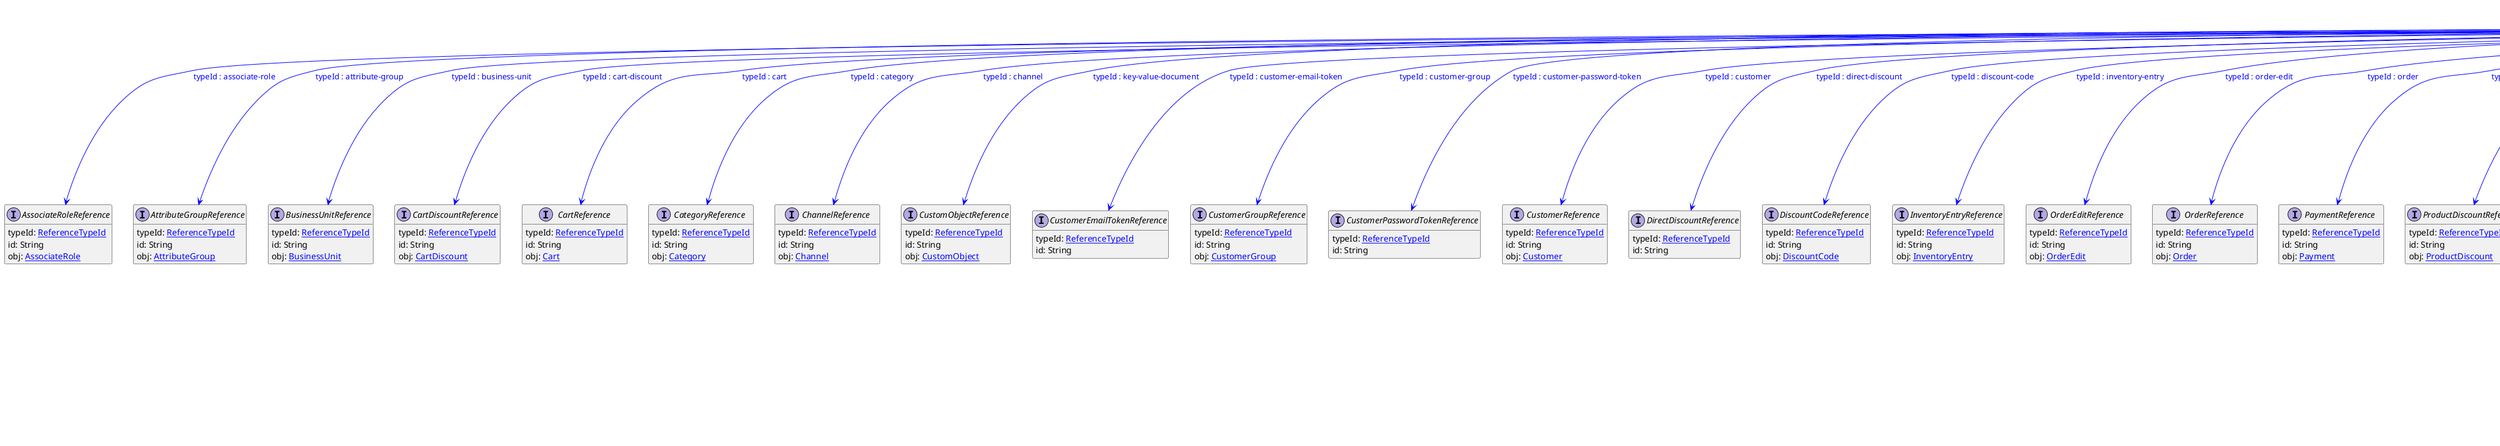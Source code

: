 @startuml

hide empty fields
hide empty methods
legend
|= |= line |
|<back:black>   </back>| inheritance |
|<back:green>   </back>| property reference |
|<back:blue>   </back>| discriminated class |
endlegend
interface Reference [[Reference.svg]]  {
    typeId: [[ReferenceTypeId.svg ReferenceTypeId]]
    id: String
}


interface AssociateRoleReference [[AssociateRoleReference.svg]]  {
    typeId: [[ReferenceTypeId.svg ReferenceTypeId]]
    id: String
    obj: [[AssociateRole.svg AssociateRole]]
}
interface AttributeGroupReference [[AttributeGroupReference.svg]]  {
    typeId: [[ReferenceTypeId.svg ReferenceTypeId]]
    id: String
    obj: [[AttributeGroup.svg AttributeGroup]]
}
interface BusinessUnitReference [[BusinessUnitReference.svg]]  {
    typeId: [[ReferenceTypeId.svg ReferenceTypeId]]
    id: String
    obj: [[BusinessUnit.svg BusinessUnit]]
}
interface CartDiscountReference [[CartDiscountReference.svg]]  {
    typeId: [[ReferenceTypeId.svg ReferenceTypeId]]
    id: String
    obj: [[CartDiscount.svg CartDiscount]]
}
interface CartReference [[CartReference.svg]]  {
    typeId: [[ReferenceTypeId.svg ReferenceTypeId]]
    id: String
    obj: [[Cart.svg Cart]]
}
interface CategoryReference [[CategoryReference.svg]]  {
    typeId: [[ReferenceTypeId.svg ReferenceTypeId]]
    id: String
    obj: [[Category.svg Category]]
}
interface ChannelReference [[ChannelReference.svg]]  {
    typeId: [[ReferenceTypeId.svg ReferenceTypeId]]
    id: String
    obj: [[Channel.svg Channel]]
}
interface CustomObjectReference [[CustomObjectReference.svg]]  {
    typeId: [[ReferenceTypeId.svg ReferenceTypeId]]
    id: String
    obj: [[CustomObject.svg CustomObject]]
}
interface CustomerEmailTokenReference [[CustomerEmailTokenReference.svg]]  {
    typeId: [[ReferenceTypeId.svg ReferenceTypeId]]
    id: String
}
interface CustomerGroupReference [[CustomerGroupReference.svg]]  {
    typeId: [[ReferenceTypeId.svg ReferenceTypeId]]
    id: String
    obj: [[CustomerGroup.svg CustomerGroup]]
}
interface CustomerPasswordTokenReference [[CustomerPasswordTokenReference.svg]]  {
    typeId: [[ReferenceTypeId.svg ReferenceTypeId]]
    id: String
}
interface CustomerReference [[CustomerReference.svg]]  {
    typeId: [[ReferenceTypeId.svg ReferenceTypeId]]
    id: String
    obj: [[Customer.svg Customer]]
}
interface DirectDiscountReference [[DirectDiscountReference.svg]]  {
    typeId: [[ReferenceTypeId.svg ReferenceTypeId]]
    id: String
}
interface DiscountCodeReference [[DiscountCodeReference.svg]]  {
    typeId: [[ReferenceTypeId.svg ReferenceTypeId]]
    id: String
    obj: [[DiscountCode.svg DiscountCode]]
}
interface InventoryEntryReference [[InventoryEntryReference.svg]]  {
    typeId: [[ReferenceTypeId.svg ReferenceTypeId]]
    id: String
    obj: [[InventoryEntry.svg InventoryEntry]]
}
interface OrderEditReference [[OrderEditReference.svg]]  {
    typeId: [[ReferenceTypeId.svg ReferenceTypeId]]
    id: String
    obj: [[OrderEdit.svg OrderEdit]]
}
interface OrderReference [[OrderReference.svg]]  {
    typeId: [[ReferenceTypeId.svg ReferenceTypeId]]
    id: String
    obj: [[Order.svg Order]]
}
interface PaymentReference [[PaymentReference.svg]]  {
    typeId: [[ReferenceTypeId.svg ReferenceTypeId]]
    id: String
    obj: [[Payment.svg Payment]]
}
interface ProductDiscountReference [[ProductDiscountReference.svg]]  {
    typeId: [[ReferenceTypeId.svg ReferenceTypeId]]
    id: String
    obj: [[ProductDiscount.svg ProductDiscount]]
}
interface ProductReference [[ProductReference.svg]]  {
    typeId: [[ReferenceTypeId.svg ReferenceTypeId]]
    id: String
    obj: [[Product.svg Product]]
}
interface ProductSelectionReference [[ProductSelectionReference.svg]]  {
    typeId: [[ReferenceTypeId.svg ReferenceTypeId]]
    id: String
    obj: [[ProductSelection.svg ProductSelection]]
}
interface ProductTypeReference [[ProductTypeReference.svg]]  {
    typeId: [[ReferenceTypeId.svg ReferenceTypeId]]
    id: String
    obj: [[ProductType.svg ProductType]]
}
interface QuoteReference [[QuoteReference.svg]]  {
    typeId: [[ReferenceTypeId.svg ReferenceTypeId]]
    id: String
    obj: [[Quote.svg Quote]]
}
interface QuoteRequestReference [[QuoteRequestReference.svg]]  {
    typeId: [[ReferenceTypeId.svg ReferenceTypeId]]
    id: String
    obj: [[QuoteRequest.svg QuoteRequest]]
}
interface ReviewReference [[ReviewReference.svg]]  {
    typeId: [[ReferenceTypeId.svg ReferenceTypeId]]
    id: String
    obj: [[Review.svg Review]]
}
interface ShippingMethodReference [[ShippingMethodReference.svg]]  {
    typeId: [[ReferenceTypeId.svg ReferenceTypeId]]
    id: String
    obj: [[ShippingMethod.svg ShippingMethod]]
}
interface ShoppingListReference [[ShoppingListReference.svg]]  {
    typeId: [[ReferenceTypeId.svg ReferenceTypeId]]
    id: String
    obj: [[ShoppingList.svg ShoppingList]]
}
interface StagedQuoteReference [[StagedQuoteReference.svg]]  {
    typeId: [[ReferenceTypeId.svg ReferenceTypeId]]
    id: String
    obj: [[StagedQuote.svg StagedQuote]]
}
interface StandalonePriceReference [[StandalonePriceReference.svg]]  {
    typeId: [[ReferenceTypeId.svg ReferenceTypeId]]
    id: String
    obj: [[StandalonePrice.svg StandalonePrice]]
}
interface StateReference [[StateReference.svg]]  {
    typeId: [[ReferenceTypeId.svg ReferenceTypeId]]
    id: String
    obj: [[State.svg State]]
}
interface StoreReference [[StoreReference.svg]]  {
    typeId: [[ReferenceTypeId.svg ReferenceTypeId]]
    id: String
    obj: [[Store.svg Store]]
}
interface TaxCategoryReference [[TaxCategoryReference.svg]]  {
    typeId: [[ReferenceTypeId.svg ReferenceTypeId]]
    id: String
    obj: [[TaxCategory.svg TaxCategory]]
}
interface TypeReference [[TypeReference.svg]]  {
    typeId: [[ReferenceTypeId.svg ReferenceTypeId]]
    id: String
    obj: [[Type.svg Type]]
}
interface ZoneReference [[ZoneReference.svg]]  {
    typeId: [[ReferenceTypeId.svg ReferenceTypeId]]
    id: String
    obj: [[Zone.svg Zone]]
}
interface CartDiscount [[CartDiscount.svg]]  {
    id: String
    version: Long
    createdAt: DateTime
    lastModifiedAt: DateTime
    lastModifiedBy: [[LastModifiedBy.svg LastModifiedBy]]
    createdBy: [[CreatedBy.svg CreatedBy]]
    name: [[LocalizedString.svg LocalizedString]]
    key: String
    description: [[LocalizedString.svg LocalizedString]]
    value: [[CartDiscountValue.svg CartDiscountValue]]
    cartPredicate: String
    target: [[CartDiscountTarget.svg CartDiscountTarget]]
    sortOrder: String
    stores: [[StoreKeyReference.svg List<StoreKeyReference>]]
    isActive: Boolean
    validFrom: DateTime
    validUntil: DateTime
    requiresDiscountCode: Boolean
    references: [[Reference.svg List<Reference>]]
    stackingMode: [[StackingMode.svg StackingMode]]
    custom: [[CustomFields.svg CustomFields]]
}
interface DiscountCode [[DiscountCode.svg]]  {
    id: String
    version: Long
    createdAt: DateTime
    lastModifiedAt: DateTime
    key: String
    lastModifiedBy: [[LastModifiedBy.svg LastModifiedBy]]
    createdBy: [[CreatedBy.svg CreatedBy]]
    name: [[LocalizedString.svg LocalizedString]]
    description: [[LocalizedString.svg LocalizedString]]
    code: String
    cartDiscounts: [[CartDiscountReference.svg List<CartDiscountReference>]]
    cartPredicate: String
    isActive: Boolean
    references: [[Reference.svg List<Reference>]]
    maxApplications: Long
    maxApplicationsPerCustomer: Long
    custom: [[CustomFields.svg CustomFields]]
    groups: [[String.svg List<String>]]
    validFrom: DateTime
    validUntil: DateTime
    applicationVersion: Long
}
interface ProductDiscount [[ProductDiscount.svg]]  {
    id: String
    version: Long
    createdAt: DateTime
    lastModifiedAt: DateTime
    lastModifiedBy: [[LastModifiedBy.svg LastModifiedBy]]
    createdBy: [[CreatedBy.svg CreatedBy]]
    name: [[LocalizedString.svg LocalizedString]]
    key: String
    description: [[LocalizedString.svg LocalizedString]]
    value: [[ProductDiscountValue.svg ProductDiscountValue]]
    predicate: String
    sortOrder: String
    isActive: Boolean
    references: [[Reference.svg List<Reference>]]
    validFrom: DateTime
    validUntil: DateTime
}
interface DiscountedLineItemPortion [[DiscountedLineItemPortion.svg]]  {
    discount: [[Reference.svg Reference]]
    discountedAmount: [[TypedMoney.svg TypedMoney]]
}
interface DuplicateFieldWithConflictingResourceError [[DuplicateFieldWithConflictingResourceError.svg]]  {
    code: String
    message: String
    field: String
    duplicateValue: [[Object.svg Object]]
    conflictingResource: [[Reference.svg Reference]]
}
interface GraphQLDuplicateFieldWithConflictingResourceError [[GraphQLDuplicateFieldWithConflictingResourceError.svg]]  {
    code: String
    field: String
    duplicateValue: [[Object.svg Object]]
    conflictingResource: [[Reference.svg Reference]]
}
interface ExtensionInput [[ExtensionInput.svg]]  {
    action: [[ExtensionAction.svg ExtensionAction]]
    resource: [[Reference.svg Reference]]
}
interface Message [[Message.svg]]  {
    id: String
    version: Long
    createdAt: DateTime
    lastModifiedAt: DateTime
    lastModifiedBy: [[LastModifiedBy.svg LastModifiedBy]]
    createdBy: [[CreatedBy.svg CreatedBy]]
    sequenceNumber: Long
    resource: [[Reference.svg Reference]]
    resourceVersion: Long
    type: String
    resourceUserProvidedIdentifiers: [[UserProvidedIdentifiers.svg UserProvidedIdentifiers]]
}
interface ReviewRatingSetMessage [[ReviewRatingSetMessage.svg]]  {
    id: String
    version: Long
    createdAt: DateTime
    lastModifiedAt: DateTime
    lastModifiedBy: [[LastModifiedBy.svg LastModifiedBy]]
    createdBy: [[CreatedBy.svg CreatedBy]]
    sequenceNumber: Long
    resource: [[Reference.svg Reference]]
    resourceVersion: Long
    type: String
    resourceUserProvidedIdentifiers: [[UserProvidedIdentifiers.svg UserProvidedIdentifiers]]
    oldRating: Double
    newRating: Double
    includedInStatistics: Boolean
    target: [[Reference.svg Reference]]
}
interface ReviewStateTransitionMessage [[ReviewStateTransitionMessage.svg]]  {
    id: String
    version: Long
    createdAt: DateTime
    lastModifiedAt: DateTime
    lastModifiedBy: [[LastModifiedBy.svg LastModifiedBy]]
    createdBy: [[CreatedBy.svg CreatedBy]]
    sequenceNumber: Long
    resource: [[Reference.svg Reference]]
    resourceVersion: Long
    type: String
    resourceUserProvidedIdentifiers: [[UserProvidedIdentifiers.svg UserProvidedIdentifiers]]
    oldState: [[StateReference.svg StateReference]]
    newState: [[StateReference.svg StateReference]]
    oldIncludedInStatistics: Boolean
    newIncludedInStatistics: Boolean
    target: [[Reference.svg Reference]]
    force: Boolean
}
interface ReviewRatingSetMessagePayload [[ReviewRatingSetMessagePayload.svg]]  {
    type: String
    oldRating: Double
    newRating: Double
    includedInStatistics: Boolean
    target: [[Reference.svg Reference]]
}
interface ReviewStateTransitionMessagePayload [[ReviewStateTransitionMessagePayload.svg]]  {
    type: String
    oldState: [[StateReference.svg StateReference]]
    newState: [[StateReference.svg StateReference]]
    oldIncludedInStatistics: Boolean
    newIncludedInStatistics: Boolean
    target: [[Reference.svg Reference]]
    force: Boolean
}
interface DeliveryPayload [[DeliveryPayload.svg]]  {
    projectKey: String
    notificationType: String
    resource: [[Reference.svg Reference]]
    resourceUserProvidedIdentifiers: [[UserProvidedIdentifiers.svg UserProvidedIdentifiers]]
}
Reference --> AssociateRoleReference #blue;text:blue : "typeId : associate-role"
Reference --> AttributeGroupReference #blue;text:blue : "typeId : attribute-group"
Reference --> BusinessUnitReference #blue;text:blue : "typeId : business-unit"
Reference --> CartDiscountReference #blue;text:blue : "typeId : cart-discount"
Reference --> CartReference #blue;text:blue : "typeId : cart"
Reference --> CategoryReference #blue;text:blue : "typeId : category"
Reference --> ChannelReference #blue;text:blue : "typeId : channel"
Reference --> CustomObjectReference #blue;text:blue : "typeId : key-value-document"
Reference --> CustomerEmailTokenReference #blue;text:blue : "typeId : customer-email-token"
Reference --> CustomerGroupReference #blue;text:blue : "typeId : customer-group"
Reference --> CustomerPasswordTokenReference #blue;text:blue : "typeId : customer-password-token"
Reference --> CustomerReference #blue;text:blue : "typeId : customer"
Reference --> DirectDiscountReference #blue;text:blue : "typeId : direct-discount"
Reference --> DiscountCodeReference #blue;text:blue : "typeId : discount-code"
Reference --> InventoryEntryReference #blue;text:blue : "typeId : inventory-entry"
Reference --> OrderEditReference #blue;text:blue : "typeId : order-edit"
Reference --> OrderReference #blue;text:blue : "typeId : order"
Reference --> PaymentReference #blue;text:blue : "typeId : payment"
Reference --> ProductDiscountReference #blue;text:blue : "typeId : product-discount"
Reference --> ProductReference #blue;text:blue : "typeId : product"
Reference --> ProductSelectionReference #blue;text:blue : "typeId : product-selection"
Reference --> ProductTypeReference #blue;text:blue : "typeId : product-type"
Reference --> QuoteReference #blue;text:blue : "typeId : quote"
Reference --> QuoteRequestReference #blue;text:blue : "typeId : quote-request"
Reference --> ReviewReference #blue;text:blue : "typeId : review"
Reference --> ShippingMethodReference #blue;text:blue : "typeId : shipping-method"
Reference --> ShoppingListReference #blue;text:blue : "typeId : shopping-list"
Reference --> StagedQuoteReference #blue;text:blue : "typeId : staged-quote"
Reference --> StandalonePriceReference #blue;text:blue : "typeId : standalone-price"
Reference --> StateReference #blue;text:blue : "typeId : state"
Reference --> StoreReference #blue;text:blue : "typeId : store"
Reference --> TaxCategoryReference #blue;text:blue : "typeId : tax-category"
Reference --> TypeReference #blue;text:blue : "typeId : type"
Reference --> ZoneReference #blue;text:blue : "typeId : zone"
Reference --> CartDiscount #green;text:green : "references"
Reference --> DiscountCode #green;text:green : "references"
Reference --> ProductDiscount #green;text:green : "references"
Reference --> DiscountedLineItemPortion #green;text:green : "discount"
Reference --> DuplicateFieldWithConflictingResourceError #green;text:green : "conflictingResource"
Reference --> GraphQLDuplicateFieldWithConflictingResourceError #green;text:green : "conflictingResource"
Reference --> ExtensionInput #green;text:green : "resource"
Reference --> Message #green;text:green : "resource"
Reference --> ReviewRatingSetMessage #green;text:green : "target"
Reference --> ReviewStateTransitionMessage #green;text:green : "target"
Reference --> ReviewRatingSetMessagePayload #green;text:green : "target"
Reference --> ReviewStateTransitionMessagePayload #green;text:green : "target"
Reference --> DeliveryPayload #green;text:green : "resource"
@enduml
